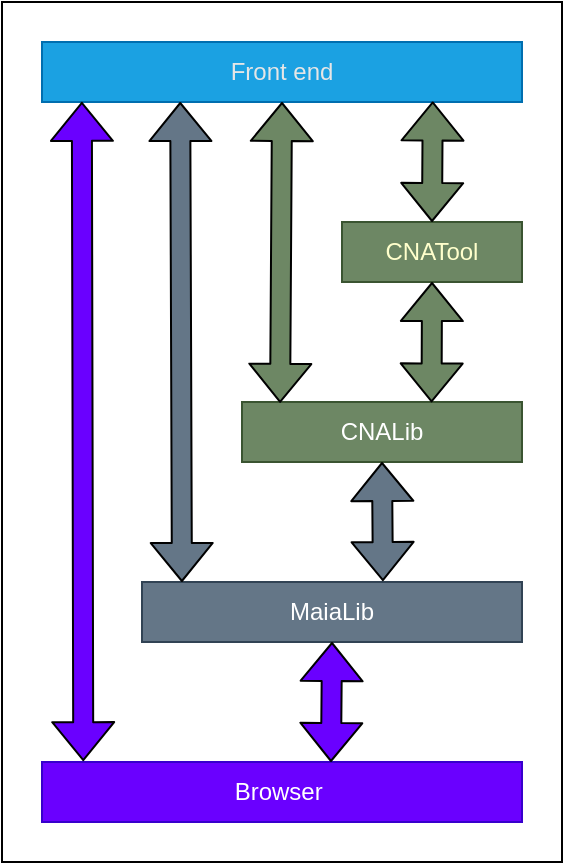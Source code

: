 <mxfile version="13.10.0" type="google"><diagram id="-GKAHc_M8bdxuyKXrssL" name="Page-1"><mxGraphModel dx="796" dy="1631" grid="1" gridSize="10" guides="1" tooltips="1" connect="1" arrows="1" fold="1" page="1" pageScale="1" pageWidth="827" pageHeight="1169" math="1" shadow="0"><root><mxCell id="0"/><mxCell id="1" parent="0"/><mxCell id="FhRHsvMf-oVH4HMVO-rp-12" value="" style="group" vertex="1" connectable="0" parent="1"><mxGeometry x="50" y="-80" width="280" height="430" as="geometry"/></mxCell><mxCell id="xEvMxtu2HCYabAB94TAP-1" value="" style="rounded=0;whiteSpace=wrap;html=1;" parent="FhRHsvMf-oVH4HMVO-rp-12" vertex="1"><mxGeometry width="280" height="430" as="geometry"/></mxCell><mxCell id="Omg7M5PuPCQvNVCcR-aU-1" value="Browser&amp;nbsp;" style="rounded=0;whiteSpace=wrap;html=1;fillColor=#6a00ff;strokeColor=#3700CC;fontColor=#FFFFFF;" parent="FhRHsvMf-oVH4HMVO-rp-12" vertex="1"><mxGeometry x="20" y="380" width="240" height="30" as="geometry"/></mxCell><mxCell id="Omg7M5PuPCQvNVCcR-aU-4" value="MaiaLib" style="rounded=0;whiteSpace=wrap;html=1;fillColor=#647687;strokeColor=#314354;fontColor=#FFFFFF;" parent="FhRHsvMf-oVH4HMVO-rp-12" vertex="1"><mxGeometry x="70" y="290" width="190" height="30" as="geometry"/></mxCell><mxCell id="Omg7M5PuPCQvNVCcR-aU-6" value="CNALib" style="rounded=0;whiteSpace=wrap;html=1;fontColor=#ffffff;fillColor=#6d8764;strokeColor=#3A5431;" parent="FhRHsvMf-oVH4HMVO-rp-12" vertex="1"><mxGeometry x="120" y="200" width="140" height="30" as="geometry"/></mxCell><mxCell id="Omg7M5PuPCQvNVCcR-aU-7" value="CNATool" style="rounded=0;whiteSpace=wrap;html=1;fillColor=#6d8764;strokeColor=#3A5431;fontColor=#FFFFCC;" parent="FhRHsvMf-oVH4HMVO-rp-12" vertex="1"><mxGeometry x="170" y="110" width="90" height="30" as="geometry"/></mxCell><mxCell id="Omg7M5PuPCQvNVCcR-aU-10" value="Front end" style="rounded=0;whiteSpace=wrap;html=1;fillColor=#1ba1e2;strokeColor=#006EAF;fontColor=#E6E6E6;" parent="FhRHsvMf-oVH4HMVO-rp-12" vertex="1"><mxGeometry x="20" y="20" width="240" height="30" as="geometry"/></mxCell><mxCell id="FhRHsvMf-oVH4HMVO-rp-1" value="" style="shape=flexArrow;endArrow=classic;startArrow=classic;html=1;exitX=0.086;exitY=-0.014;exitDx=0;exitDy=0;exitPerimeter=0;entryX=0.083;entryY=0.998;entryDx=0;entryDy=0;entryPerimeter=0;fillColor=#6A00FF;" edge="1" parent="FhRHsvMf-oVH4HMVO-rp-12" source="Omg7M5PuPCQvNVCcR-aU-1" target="Omg7M5PuPCQvNVCcR-aU-10"><mxGeometry width="50" height="50" relative="1" as="geometry"><mxPoint x="40" y="180" as="sourcePoint"/><mxPoint x="50" y="51" as="targetPoint"/></mxGeometry></mxCell><mxCell id="FhRHsvMf-oVH4HMVO-rp-4" value="" style="shape=flexArrow;endArrow=classic;startArrow=classic;html=1;exitX=0.105;exitY=0;exitDx=0;exitDy=0;exitPerimeter=0;entryX=0.288;entryY=1;entryDx=0;entryDy=0;entryPerimeter=0;fillColor=#647687;" edge="1" parent="FhRHsvMf-oVH4HMVO-rp-12" source="Omg7M5PuPCQvNVCcR-aU-4" target="Omg7M5PuPCQvNVCcR-aU-10"><mxGeometry width="50" height="50" relative="1" as="geometry"><mxPoint x="90" y="230" as="sourcePoint"/><mxPoint x="90" y="80" as="targetPoint"/></mxGeometry></mxCell><mxCell id="FhRHsvMf-oVH4HMVO-rp-5" value="" style="shape=flexArrow;endArrow=classic;startArrow=classic;html=1;entryX=0.5;entryY=1;entryDx=0;entryDy=0;exitX=0.136;exitY=0.014;exitDx=0;exitDy=0;exitPerimeter=0;fillColor=#6D8764;" edge="1" parent="FhRHsvMf-oVH4HMVO-rp-12" source="Omg7M5PuPCQvNVCcR-aU-6" target="Omg7M5PuPCQvNVCcR-aU-10"><mxGeometry width="50" height="50" relative="1" as="geometry"><mxPoint x="140" y="200" as="sourcePoint"/><mxPoint x="140" y="50" as="targetPoint"/></mxGeometry></mxCell><mxCell id="FhRHsvMf-oVH4HMVO-rp-7" value="" style="shape=flexArrow;endArrow=classic;startArrow=classic;html=1;exitX=0.677;exitY=0.007;exitDx=0;exitDy=0;exitPerimeter=0;entryX=0.5;entryY=1;entryDx=0;entryDy=0;fillColor=#6D8764;" edge="1" parent="FhRHsvMf-oVH4HMVO-rp-12" source="Omg7M5PuPCQvNVCcR-aU-6" target="Omg7M5PuPCQvNVCcR-aU-7"><mxGeometry width="50" height="50" relative="1" as="geometry"><mxPoint x="214.92" y="200" as="sourcePoint"/><mxPoint x="215" y="140" as="targetPoint"/></mxGeometry></mxCell><mxCell id="FhRHsvMf-oVH4HMVO-rp-8" value="" style="shape=flexArrow;endArrow=classic;startArrow=classic;html=1;exitX=0.634;exitY=-0.015;exitDx=0;exitDy=0;exitPerimeter=0;entryX=0.5;entryY=1;entryDx=0;entryDy=0;fillColor=#647687;" edge="1" parent="FhRHsvMf-oVH4HMVO-rp-12" source="Omg7M5PuPCQvNVCcR-aU-4" target="Omg7M5PuPCQvNVCcR-aU-6"><mxGeometry width="50" height="50" relative="1" as="geometry"><mxPoint x="190" y="280" as="sourcePoint"/><mxPoint x="190" y="230" as="targetPoint"/></mxGeometry></mxCell><mxCell id="FhRHsvMf-oVH4HMVO-rp-9" value="" style="shape=flexArrow;endArrow=classic;startArrow=classic;html=1;exitX=0.602;exitY=0;exitDx=0;exitDy=0;exitPerimeter=0;entryX=0.5;entryY=1;entryDx=0;entryDy=0;fillColor=#6A00FF;" edge="1" parent="FhRHsvMf-oVH4HMVO-rp-12" source="Omg7M5PuPCQvNVCcR-aU-1" target="Omg7M5PuPCQvNVCcR-aU-4"><mxGeometry width="50" height="50" relative="1" as="geometry"><mxPoint x="165" y="370" as="sourcePoint"/><mxPoint x="164.5" y="320" as="targetPoint"/></mxGeometry></mxCell><mxCell id="FhRHsvMf-oVH4HMVO-rp-10" value="" style="shape=flexArrow;endArrow=classic;startArrow=classic;html=1;exitX=0.5;exitY=0;exitDx=0;exitDy=0;entryX=0.814;entryY=0.991;entryDx=0;entryDy=0;entryPerimeter=0;fillColor=#6D8764;" edge="1" parent="FhRHsvMf-oVH4HMVO-rp-12" source="Omg7M5PuPCQvNVCcR-aU-7" target="Omg7M5PuPCQvNVCcR-aU-10"><mxGeometry width="50" height="50" relative="1" as="geometry"><mxPoint x="214.92" y="110" as="sourcePoint"/><mxPoint x="215" y="60" as="targetPoint"/></mxGeometry></mxCell></root></mxGraphModel></diagram></mxfile>